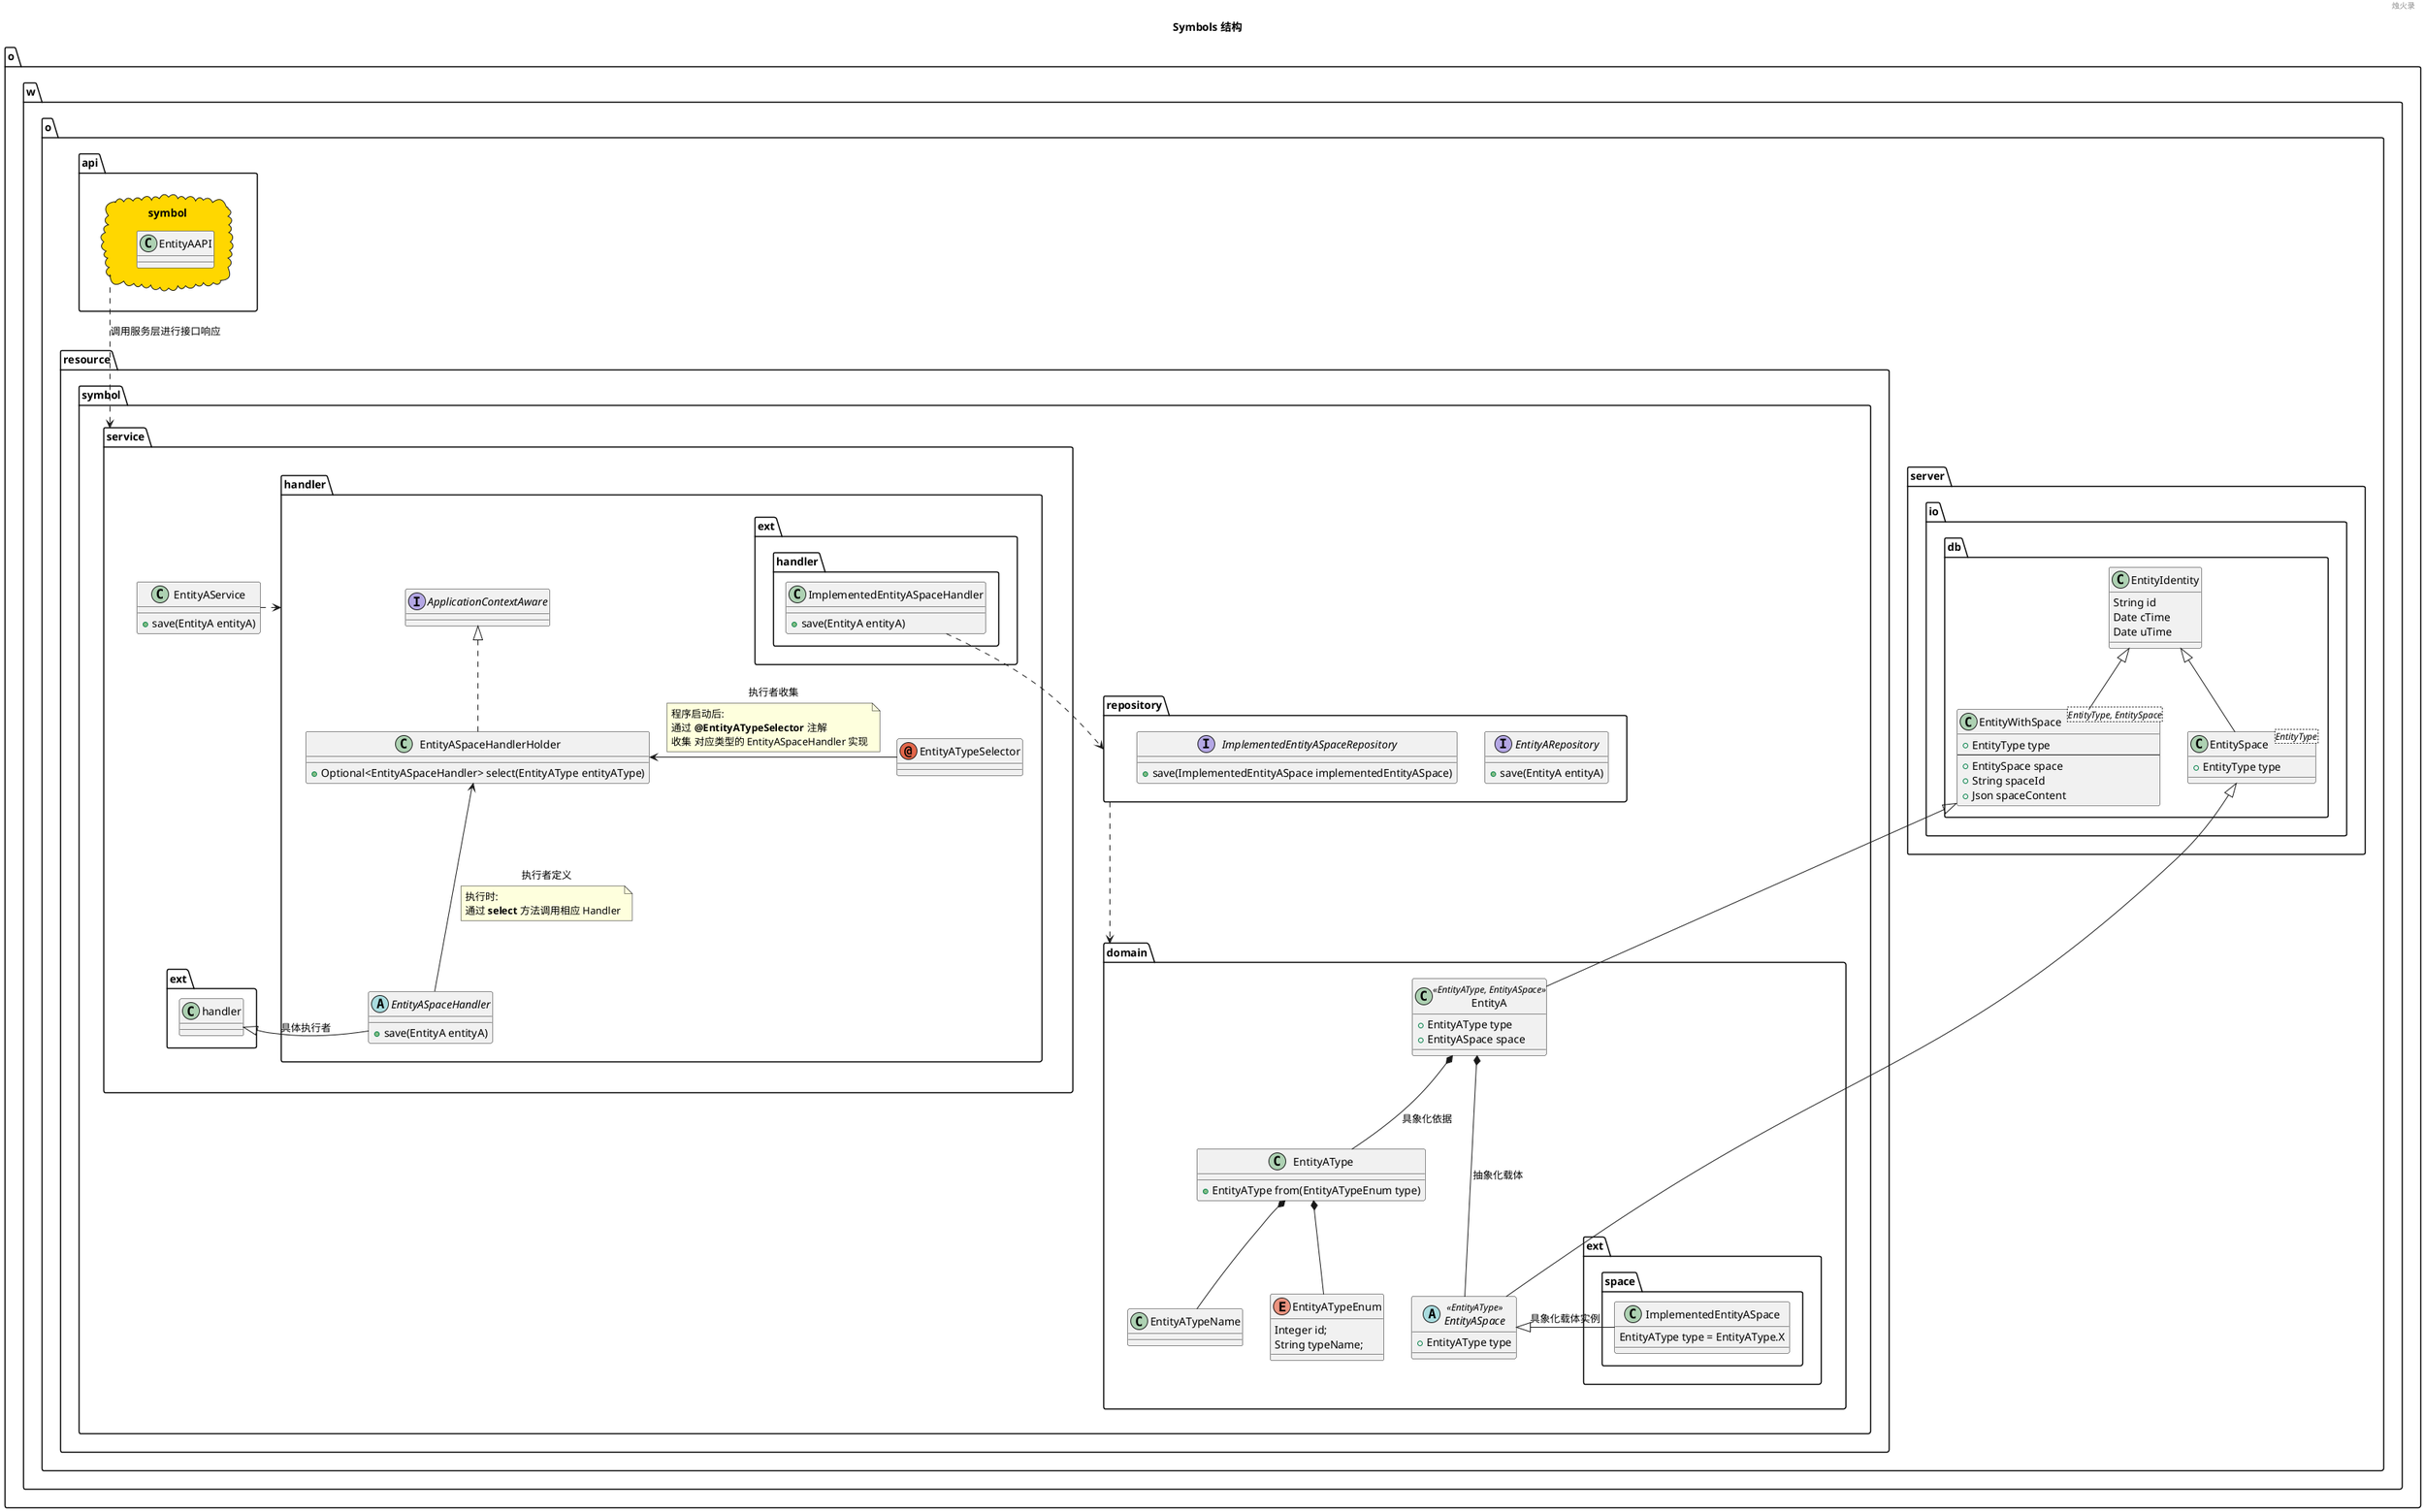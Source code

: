 @startuml

header 烛火录
title Symbols 结构

package o.w.o.server.io.db {
    class EntityIdentity {
      String id
      Date cTime
      Date uTime
    }
    class EntityWithSpace<EntityType, EntitySpace> {
     + EntityType type
     ---
     + EntitySpace space
     + String spaceId
     + Json spaceContent
    }
    class EntitySpace<EntityType> {
     + EntityType type
    }

    EntityIdentity <|-- EntitySpace
    EntityIdentity <|-- EntityWithSpace
}

package o.w.o.resource.symbol {
  package domain {

    class EntityAType {
      + EntityAType from(EntityATypeEnum type)
    }

    enum EntityATypeEnum {
      Integer id;
      String typeName;
    }

    class EntityATypeName {
    }

    abstract class EntityASpace <<EntityAType>> {
     + EntityAType type
    }
    EntitySpace <|-- EntityASpace

    class EntityA<<EntityAType, EntityASpace>> {
     + EntityAType type
     + EntityASpace space
    }
    EntityWithSpace <|-- EntityA

    package ext.space {
     class ImplementedEntityASpace {
       EntityAType type = EntityAType.X
     }
    }

    EntityAType *-- EntityATypeEnum
    EntityAType *-- EntityATypeName

    EntityA *-- EntityAType : 具象化依据
    EntityA *--- EntityASpace : 抽象化载体

    EntityASpace <|- ImplementedEntityASpace : 具象化载体实例
  }

  package repository {
    interface EntityARepository {
      + save(EntityA entityA)
    }
    interface ImplementedEntityASpaceRepository {
      + save(ImplementedEntityASpace implementedEntityASpace)
    }
  }

  repository ..> domain

  package service {
    package handler {
      package ext.handler {
       class ImplementedEntityASpaceHandler {
         + save(EntityA entityA)
       }
      }
      abstract EntityASpaceHandler {
        + save(EntityA entityA)
      }
      annotation EntityATypeSelector {}
      class EntityASpaceHandlerHolder implements ApplicationContextAware {
        + Optional<EntityASpaceHandler> select(EntityAType entityAType)
      }
    }

    class EntityAService {
      + save(EntityA entityA)
    }

    EntityASpaceHandlerHolder <- EntityATypeSelector : 执行者收集
    note on link
    程序启动后:
    通过 <b>@EntityATypeSelector</b> 注解
    收集 对应类型的 EntityASpaceHandler 实现
    end note
    EntityASpaceHandlerHolder <-- EntityASpaceHandler : 执行者定义
    note on link
    执行时:
    通过 <b>select</b> 方法调用相应 Handler
    end note

    EntityASpaceHandler -|> ext.handler : 具体执行者

    ImplementedEntityASpaceHandler ..> repository
    EntityAService .> handler
  }
}

package o.w.o.api.symbol <<Cloud>> #Gold {
  class EntityAAPI{}
}

o.w.o.api.symbol ..> service : 调用服务层进行接口响应
@enduml